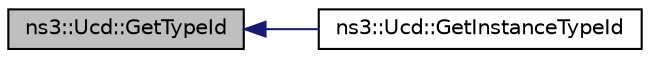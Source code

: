 digraph "ns3::Ucd::GetTypeId"
{
  edge [fontname="Helvetica",fontsize="10",labelfontname="Helvetica",labelfontsize="10"];
  node [fontname="Helvetica",fontsize="10",shape=record];
  rankdir="LR";
  Node1 [label="ns3::Ucd::GetTypeId",height=0.2,width=0.4,color="black", fillcolor="grey75", style="filled", fontcolor="black"];
  Node1 -> Node2 [dir="back",color="midnightblue",fontsize="10",style="solid"];
  Node2 [label="ns3::Ucd::GetInstanceTypeId",height=0.2,width=0.4,color="black", fillcolor="white", style="filled",URL="$db/dda/classns3_1_1Ucd.html#a7092e899322d173dfaf39776996fb99a"];
}
